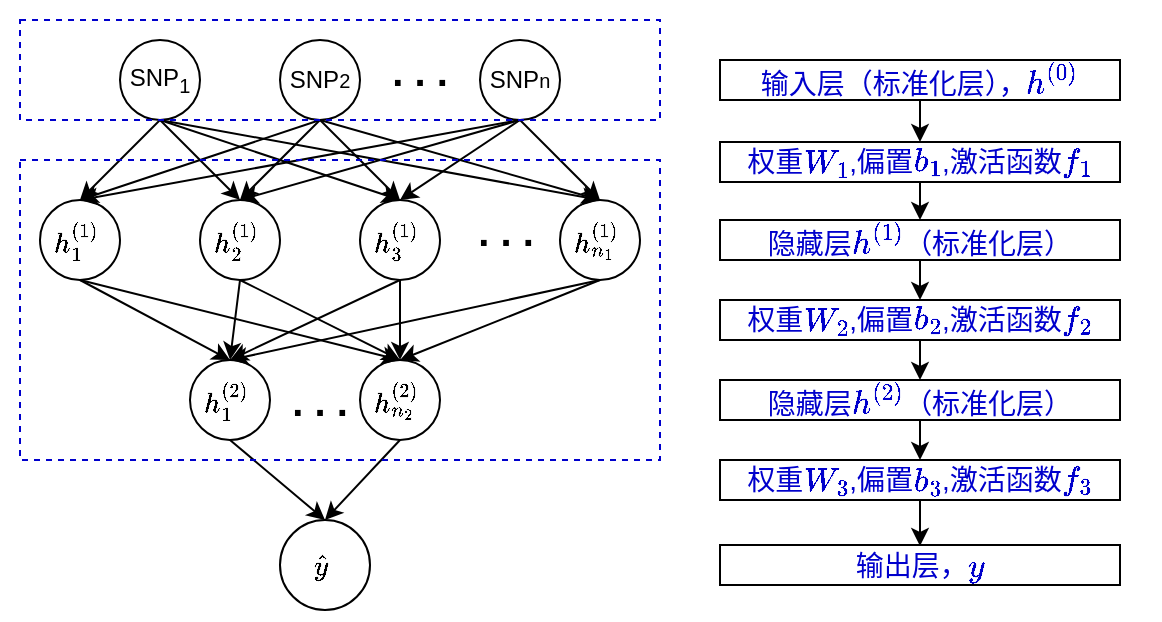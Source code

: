 <mxfile version="14.2.9" type="github">
  <diagram id="Gv_tjTJuO-C7QSKp1yFk" name="Page-1">
    <mxGraphModel dx="804" dy="478" grid="1" gridSize="10" guides="1" tooltips="1" connect="1" arrows="1" fold="1" page="1" pageScale="1" pageWidth="850" pageHeight="1100" math="1" shadow="0">
      <root>
        <mxCell id="0" />
        <mxCell id="1" parent="0" />
        <mxCell id="qLEU6Lc94TPWklZHJOM7-94" value="" style="rounded=0;whiteSpace=wrap;html=1;fillColor=none;strokeColor=none;" vertex="1" parent="1">
          <mxGeometry x="100" y="60" width="580" height="310" as="geometry" />
        </mxCell>
        <mxCell id="qLEU6Lc94TPWklZHJOM7-1" value="SNP&lt;sub&gt;1&lt;/sub&gt;" style="ellipse;whiteSpace=wrap;html=1;aspect=fixed;" vertex="1" parent="1">
          <mxGeometry x="160" y="80" width="40" height="40" as="geometry" />
        </mxCell>
        <mxCell id="qLEU6Lc94TPWklZHJOM7-2" value="SNP&lt;font size=&quot;1&quot;&gt;2&lt;/font&gt;" style="ellipse;whiteSpace=wrap;html=1;aspect=fixed;" vertex="1" parent="1">
          <mxGeometry x="240" y="80" width="40" height="40" as="geometry" />
        </mxCell>
        <mxCell id="qLEU6Lc94TPWklZHJOM7-3" value="SNP&lt;font size=&quot;1&quot;&gt;n&lt;/font&gt;" style="ellipse;whiteSpace=wrap;html=1;aspect=fixed;" vertex="1" parent="1">
          <mxGeometry x="340" y="80" width="40" height="40" as="geometry" />
        </mxCell>
        <mxCell id="qLEU6Lc94TPWklZHJOM7-4" value="&lt;b&gt;&lt;font style=&quot;font-size: 20px&quot;&gt;. . .&lt;/font&gt;&lt;/b&gt;" style="text;html=1;strokeColor=none;fillColor=none;align=center;verticalAlign=middle;whiteSpace=wrap;rounded=0;" vertex="1" parent="1">
          <mxGeometry x="290" y="85" width="40" height="20" as="geometry" />
        </mxCell>
        <mxCell id="qLEU6Lc94TPWklZHJOM7-5" value="" style="endArrow=classic;html=1;exitX=0.5;exitY=1;exitDx=0;exitDy=0;entryX=0.5;entryY=0;entryDx=0;entryDy=0;" edge="1" parent="1" source="qLEU6Lc94TPWklZHJOM7-1" target="qLEU6Lc94TPWklZHJOM7-6">
          <mxGeometry width="50" height="50" relative="1" as="geometry">
            <mxPoint x="170" y="170" as="sourcePoint" />
            <mxPoint x="120" y="150" as="targetPoint" />
          </mxGeometry>
        </mxCell>
        <mxCell id="qLEU6Lc94TPWklZHJOM7-6" value="`h_1^{(1)}`&amp;nbsp;" style="ellipse;whiteSpace=wrap;html=1;aspect=fixed;" vertex="1" parent="1">
          <mxGeometry x="120" y="160" width="40" height="40" as="geometry" />
        </mxCell>
        <mxCell id="qLEU6Lc94TPWklZHJOM7-7" value="`h_2^{(1)}`&amp;nbsp;" style="ellipse;whiteSpace=wrap;html=1;aspect=fixed;" vertex="1" parent="1">
          <mxGeometry x="200" y="160" width="40" height="40" as="geometry" />
        </mxCell>
        <mxCell id="qLEU6Lc94TPWklZHJOM7-8" value="`h_3^{(1)}`&amp;nbsp;" style="ellipse;whiteSpace=wrap;html=1;aspect=fixed;" vertex="1" parent="1">
          <mxGeometry x="280" y="160" width="40" height="40" as="geometry" />
        </mxCell>
        <mxCell id="qLEU6Lc94TPWklZHJOM7-9" value="`h_{n_1}^{(1)}`&amp;nbsp;" style="ellipse;whiteSpace=wrap;html=1;aspect=fixed;" vertex="1" parent="1">
          <mxGeometry x="380" y="160" width="40" height="40" as="geometry" />
        </mxCell>
        <mxCell id="qLEU6Lc94TPWklZHJOM7-10" value="&lt;b&gt;&lt;font style=&quot;font-size: 20px&quot;&gt;. . .&lt;/font&gt;&lt;/b&gt;" style="text;html=1;strokeColor=none;fillColor=none;align=center;verticalAlign=middle;whiteSpace=wrap;rounded=0;" vertex="1" parent="1">
          <mxGeometry x="333" y="165" width="40" height="20" as="geometry" />
        </mxCell>
        <mxCell id="qLEU6Lc94TPWklZHJOM7-11" value="" style="endArrow=classic;html=1;exitX=0.5;exitY=1;exitDx=0;exitDy=0;" edge="1" parent="1">
          <mxGeometry width="50" height="50" relative="1" as="geometry">
            <mxPoint x="260" y="120" as="sourcePoint" />
            <mxPoint x="220" y="160" as="targetPoint" />
          </mxGeometry>
        </mxCell>
        <mxCell id="qLEU6Lc94TPWklZHJOM7-12" value="" style="endArrow=classic;html=1;exitX=0.5;exitY=1;exitDx=0;exitDy=0;entryX=0.5;entryY=0;entryDx=0;entryDy=0;" edge="1" parent="1" source="qLEU6Lc94TPWklZHJOM7-3" target="qLEU6Lc94TPWklZHJOM7-8">
          <mxGeometry width="50" height="50" relative="1" as="geometry">
            <mxPoint x="345.858" y="117.142" as="sourcePoint" />
            <mxPoint x="309" y="161" as="targetPoint" />
          </mxGeometry>
        </mxCell>
        <mxCell id="qLEU6Lc94TPWklZHJOM7-13" value="" style="endArrow=classic;html=1;exitX=0.5;exitY=1;exitDx=0;exitDy=0;" edge="1" parent="1" source="qLEU6Lc94TPWklZHJOM7-3">
          <mxGeometry width="50" height="50" relative="1" as="geometry">
            <mxPoint x="280" y="270" as="sourcePoint" />
            <mxPoint x="400" y="160" as="targetPoint" />
          </mxGeometry>
        </mxCell>
        <mxCell id="qLEU6Lc94TPWklZHJOM7-14" value="" style="endArrow=classic;html=1;exitX=0.5;exitY=1;exitDx=0;exitDy=0;entryX=0.5;entryY=0;entryDx=0;entryDy=0;" edge="1" parent="1" source="qLEU6Lc94TPWklZHJOM7-3" target="qLEU6Lc94TPWklZHJOM7-6">
          <mxGeometry width="50" height="50" relative="1" as="geometry">
            <mxPoint x="360" y="270" as="sourcePoint" />
            <mxPoint x="410" y="220" as="targetPoint" />
          </mxGeometry>
        </mxCell>
        <mxCell id="qLEU6Lc94TPWklZHJOM7-15" value="" style="endArrow=classic;html=1;exitX=0.5;exitY=1;exitDx=0;exitDy=0;entryX=0.5;entryY=0;entryDx=0;entryDy=0;" edge="1" parent="1" source="qLEU6Lc94TPWklZHJOM7-3" target="qLEU6Lc94TPWklZHJOM7-7">
          <mxGeometry width="50" height="50" relative="1" as="geometry">
            <mxPoint x="360" y="270" as="sourcePoint" />
            <mxPoint x="410" y="220" as="targetPoint" />
          </mxGeometry>
        </mxCell>
        <mxCell id="qLEU6Lc94TPWklZHJOM7-16" value="" style="endArrow=classic;html=1;entryX=0.5;entryY=0;entryDx=0;entryDy=0;" edge="1" parent="1" target="qLEU6Lc94TPWklZHJOM7-7">
          <mxGeometry width="50" height="50" relative="1" as="geometry">
            <mxPoint x="180" y="120" as="sourcePoint" />
            <mxPoint x="230" y="160" as="targetPoint" />
          </mxGeometry>
        </mxCell>
        <mxCell id="qLEU6Lc94TPWklZHJOM7-17" value="" style="endArrow=classic;html=1;entryX=0.5;entryY=0;entryDx=0;entryDy=0;" edge="1" parent="1" target="qLEU6Lc94TPWklZHJOM7-8">
          <mxGeometry width="50" height="50" relative="1" as="geometry">
            <mxPoint x="180" y="120" as="sourcePoint" />
            <mxPoint x="390" y="220" as="targetPoint" />
          </mxGeometry>
        </mxCell>
        <mxCell id="qLEU6Lc94TPWklZHJOM7-18" value="" style="endArrow=classic;html=1;exitX=0.5;exitY=1;exitDx=0;exitDy=0;entryX=0.5;entryY=0;entryDx=0;entryDy=0;" edge="1" parent="1" source="qLEU6Lc94TPWklZHJOM7-1" target="qLEU6Lc94TPWklZHJOM7-9">
          <mxGeometry width="50" height="50" relative="1" as="geometry">
            <mxPoint x="340" y="240" as="sourcePoint" />
            <mxPoint x="390" y="190" as="targetPoint" />
          </mxGeometry>
        </mxCell>
        <mxCell id="qLEU6Lc94TPWklZHJOM7-19" value="" style="endArrow=classic;html=1;exitX=0.5;exitY=1;exitDx=0;exitDy=0;entryX=0.5;entryY=0;entryDx=0;entryDy=0;" edge="1" parent="1" source="qLEU6Lc94TPWklZHJOM7-2" target="qLEU6Lc94TPWklZHJOM7-6">
          <mxGeometry width="50" height="50" relative="1" as="geometry">
            <mxPoint x="340" y="240" as="sourcePoint" />
            <mxPoint x="390" y="190" as="targetPoint" />
          </mxGeometry>
        </mxCell>
        <mxCell id="qLEU6Lc94TPWklZHJOM7-20" value="" style="endArrow=classic;html=1;exitX=0.5;exitY=1;exitDx=0;exitDy=0;entryX=0.5;entryY=0;entryDx=0;entryDy=0;" edge="1" parent="1" source="qLEU6Lc94TPWklZHJOM7-2" target="qLEU6Lc94TPWklZHJOM7-8">
          <mxGeometry width="50" height="50" relative="1" as="geometry">
            <mxPoint x="310" y="350" as="sourcePoint" />
            <mxPoint x="390" y="190" as="targetPoint" />
          </mxGeometry>
        </mxCell>
        <mxCell id="qLEU6Lc94TPWklZHJOM7-21" value="" style="endArrow=classic;html=1;exitX=0.5;exitY=1;exitDx=0;exitDy=0;entryX=0.5;entryY=0;entryDx=0;entryDy=0;" edge="1" parent="1" source="qLEU6Lc94TPWklZHJOM7-2" target="qLEU6Lc94TPWklZHJOM7-9">
          <mxGeometry width="50" height="50" relative="1" as="geometry">
            <mxPoint x="340" y="240" as="sourcePoint" />
            <mxPoint x="390" y="190" as="targetPoint" />
          </mxGeometry>
        </mxCell>
        <mxCell id="qLEU6Lc94TPWklZHJOM7-60" style="rounded=0;orthogonalLoop=1;jettySize=auto;html=1;exitX=0.5;exitY=1;exitDx=0;exitDy=0;entryX=0.5;entryY=0;entryDx=0;entryDy=0;" edge="1" parent="1" source="qLEU6Lc94TPWklZHJOM7-26" target="qLEU6Lc94TPWklZHJOM7-51">
          <mxGeometry relative="1" as="geometry" />
        </mxCell>
        <mxCell id="qLEU6Lc94TPWklZHJOM7-26" value="`h_1^{(2)}`&amp;nbsp;" style="ellipse;whiteSpace=wrap;html=1;aspect=fixed;" vertex="1" parent="1">
          <mxGeometry x="195" y="240" width="40" height="40" as="geometry" />
        </mxCell>
        <mxCell id="qLEU6Lc94TPWklZHJOM7-29" value="`h_{n_2}^{(2)}`&amp;nbsp;" style="ellipse;whiteSpace=wrap;html=1;aspect=fixed;" vertex="1" parent="1">
          <mxGeometry x="280" y="240" width="40" height="40" as="geometry" />
        </mxCell>
        <mxCell id="qLEU6Lc94TPWklZHJOM7-30" value="&lt;b&gt;&lt;font style=&quot;font-size: 20px&quot;&gt;. . .&lt;/font&gt;&lt;/b&gt;" style="text;html=1;strokeColor=none;fillColor=none;align=center;verticalAlign=middle;whiteSpace=wrap;rounded=0;" vertex="1" parent="1">
          <mxGeometry x="240" y="250" width="40" height="20" as="geometry" />
        </mxCell>
        <mxCell id="qLEU6Lc94TPWklZHJOM7-31" value="" style="endArrow=classic;html=1;exitX=0.5;exitY=1;exitDx=0;exitDy=0;entryX=0.5;entryY=0;entryDx=0;entryDy=0;" edge="1" parent="1" source="qLEU6Lc94TPWklZHJOM7-6" target="qLEU6Lc94TPWklZHJOM7-26">
          <mxGeometry width="50" height="50" relative="1" as="geometry">
            <mxPoint x="20" y="280" as="sourcePoint" />
            <mxPoint x="70" y="230" as="targetPoint" />
          </mxGeometry>
        </mxCell>
        <mxCell id="qLEU6Lc94TPWklZHJOM7-32" value="" style="endArrow=classic;html=1;exitX=0.5;exitY=1;exitDx=0;exitDy=0;entryX=0.5;entryY=0;entryDx=0;entryDy=0;" edge="1" parent="1" source="qLEU6Lc94TPWklZHJOM7-7" target="qLEU6Lc94TPWklZHJOM7-26">
          <mxGeometry width="50" height="50" relative="1" as="geometry">
            <mxPoint x="150" y="210" as="sourcePoint" />
            <mxPoint x="150" y="250" as="targetPoint" />
          </mxGeometry>
        </mxCell>
        <mxCell id="qLEU6Lc94TPWklZHJOM7-33" value="" style="endArrow=classic;html=1;exitX=0.5;exitY=1;exitDx=0;exitDy=0;entryX=0.5;entryY=0;entryDx=0;entryDy=0;" edge="1" parent="1" source="qLEU6Lc94TPWklZHJOM7-8" target="qLEU6Lc94TPWklZHJOM7-26">
          <mxGeometry width="50" height="50" relative="1" as="geometry">
            <mxPoint x="160" y="220" as="sourcePoint" />
            <mxPoint x="160" y="260" as="targetPoint" />
          </mxGeometry>
        </mxCell>
        <mxCell id="qLEU6Lc94TPWklZHJOM7-34" value="" style="endArrow=classic;html=1;exitX=0.5;exitY=1;exitDx=0;exitDy=0;entryX=0.5;entryY=0;entryDx=0;entryDy=0;" edge="1" parent="1" source="qLEU6Lc94TPWklZHJOM7-9" target="qLEU6Lc94TPWklZHJOM7-26">
          <mxGeometry width="50" height="50" relative="1" as="geometry">
            <mxPoint x="170" y="230" as="sourcePoint" />
            <mxPoint x="170" y="270" as="targetPoint" />
          </mxGeometry>
        </mxCell>
        <mxCell id="qLEU6Lc94TPWklZHJOM7-43" value="" style="endArrow=classic;html=1;exitX=0.5;exitY=1;exitDx=0;exitDy=0;entryX=0.5;entryY=0;entryDx=0;entryDy=0;" edge="1" parent="1" source="qLEU6Lc94TPWklZHJOM7-6" target="qLEU6Lc94TPWklZHJOM7-29">
          <mxGeometry width="50" height="50" relative="1" as="geometry">
            <mxPoint x="260" y="320" as="sourcePoint" />
            <mxPoint x="260" y="360" as="targetPoint" />
          </mxGeometry>
        </mxCell>
        <mxCell id="qLEU6Lc94TPWklZHJOM7-44" value="" style="endArrow=classic;html=1;exitX=0.5;exitY=1;exitDx=0;exitDy=0;entryX=0.5;entryY=0;entryDx=0;entryDy=0;" edge="1" parent="1" source="qLEU6Lc94TPWklZHJOM7-7" target="qLEU6Lc94TPWklZHJOM7-29">
          <mxGeometry width="50" height="50" relative="1" as="geometry">
            <mxPoint x="270" y="330" as="sourcePoint" />
            <mxPoint x="270" y="370" as="targetPoint" />
          </mxGeometry>
        </mxCell>
        <mxCell id="qLEU6Lc94TPWklZHJOM7-45" value="" style="endArrow=classic;html=1;exitX=0.5;exitY=1;exitDx=0;exitDy=0;entryX=0.5;entryY=0;entryDx=0;entryDy=0;" edge="1" parent="1" source="qLEU6Lc94TPWklZHJOM7-8" target="qLEU6Lc94TPWklZHJOM7-29">
          <mxGeometry width="50" height="50" relative="1" as="geometry">
            <mxPoint x="280" y="340" as="sourcePoint" />
            <mxPoint x="280" y="380" as="targetPoint" />
          </mxGeometry>
        </mxCell>
        <mxCell id="qLEU6Lc94TPWklZHJOM7-46" value="" style="endArrow=classic;html=1;exitX=0.5;exitY=1;exitDx=0;exitDy=0;entryX=0.5;entryY=0;entryDx=0;entryDy=0;" edge="1" parent="1" source="qLEU6Lc94TPWklZHJOM7-9" target="qLEU6Lc94TPWklZHJOM7-29">
          <mxGeometry width="50" height="50" relative="1" as="geometry">
            <mxPoint x="290" y="350" as="sourcePoint" />
            <mxPoint x="290" y="390" as="targetPoint" />
          </mxGeometry>
        </mxCell>
        <mxCell id="qLEU6Lc94TPWklZHJOM7-51" value="`\hat{y}`&amp;nbsp;" style="ellipse;whiteSpace=wrap;html=1;aspect=fixed;strokeWidth=1;fillColor=none;gradientColor=#ffffff;" vertex="1" parent="1">
          <mxGeometry x="240" y="320" width="45" height="45" as="geometry" />
        </mxCell>
        <mxCell id="qLEU6Lc94TPWklZHJOM7-56" value="" style="rounded=0;whiteSpace=wrap;html=1;dashed=1;strokeColor=#0000CC;strokeWidth=1;fillColor=none;gradientColor=#ffffff;" vertex="1" parent="1">
          <mxGeometry x="110" y="70" width="320" height="50" as="geometry" />
        </mxCell>
        <mxCell id="qLEU6Lc94TPWklZHJOM7-57" value="&lt;font color=&quot;#0000cc&quot; style=&quot;font-size: 14px&quot;&gt;输入层（标准化层），`h^{(0)}`&lt;/font&gt;" style="text;html=1;fillColor=none;align=center;verticalAlign=middle;whiteSpace=wrap;rounded=0;labelBorderColor=none;labelBackgroundColor=none;strokeColor=#000000;" vertex="1" parent="1">
          <mxGeometry x="460" y="90" width="200" height="20" as="geometry" />
        </mxCell>
        <mxCell id="qLEU6Lc94TPWklZHJOM7-61" value="" style="endArrow=classic;html=1;exitX=0.5;exitY=1;exitDx=0;exitDy=0;entryX=0.5;entryY=0;entryDx=0;entryDy=0;" edge="1" parent="1" source="qLEU6Lc94TPWklZHJOM7-29" target="qLEU6Lc94TPWklZHJOM7-51">
          <mxGeometry width="50" height="50" relative="1" as="geometry">
            <mxPoint x="400" y="320" as="sourcePoint" />
            <mxPoint x="450" y="270" as="targetPoint" />
          </mxGeometry>
        </mxCell>
        <mxCell id="qLEU6Lc94TPWklZHJOM7-62" value="" style="rounded=0;whiteSpace=wrap;html=1;fillColor=none;dashed=1;strokeColor=#0000CC;" vertex="1" parent="1">
          <mxGeometry x="110" y="140" width="320" height="150" as="geometry" />
        </mxCell>
        <mxCell id="qLEU6Lc94TPWklZHJOM7-74" value="&lt;font color=&quot;#0000cc&quot; style=&quot;font-size: 14px&quot;&gt;权重`W_1`,偏置` b_1`&lt;/font&gt;&lt;span style=&quot;color: rgb(0 , 0 , 204) ; font-size: 14px&quot;&gt;,激活函数`f_1`&lt;/span&gt;" style="text;html=1;fillColor=none;align=center;verticalAlign=middle;whiteSpace=wrap;rounded=0;labelBorderColor=none;labelBackgroundColor=none;strokeColor=#000000;" vertex="1" parent="1">
          <mxGeometry x="460" y="131" width="200" height="20" as="geometry" />
        </mxCell>
        <mxCell id="qLEU6Lc94TPWklZHJOM7-75" value="&lt;font color=&quot;#0000cc&quot; style=&quot;font-size: 14px&quot;&gt;隐藏层`h^{(1)}`（标准化层）&lt;/font&gt;" style="text;html=1;fillColor=none;align=center;verticalAlign=middle;whiteSpace=wrap;rounded=0;labelBorderColor=none;labelBackgroundColor=none;strokeColor=#000000;" vertex="1" parent="1">
          <mxGeometry x="460" y="170" width="200" height="20" as="geometry" />
        </mxCell>
        <mxCell id="qLEU6Lc94TPWklZHJOM7-76" value="&lt;font style=&quot;font-size: 14px&quot;&gt;&lt;font color=&quot;#0000cc&quot; style=&quot;font-size: 14px&quot;&gt;权重`W_2`,偏置` b_2`&lt;/font&gt;&lt;span style=&quot;color: rgb(0 , 0 , 204)&quot;&gt;,激活函数`f_2`&lt;/span&gt;&lt;/font&gt;" style="text;html=1;fillColor=none;align=center;verticalAlign=middle;whiteSpace=wrap;rounded=0;labelBorderColor=none;labelBackgroundColor=none;strokeColor=#000000;" vertex="1" parent="1">
          <mxGeometry x="460" y="210" width="200" height="20" as="geometry" />
        </mxCell>
        <mxCell id="qLEU6Lc94TPWklZHJOM7-79" value="&lt;font color=&quot;#0000cc&quot; style=&quot;font-size: 14px&quot;&gt;隐藏层`h^{(2)}`（标准化层）&lt;/font&gt;" style="text;html=1;fillColor=none;align=center;verticalAlign=middle;whiteSpace=wrap;rounded=0;labelBorderColor=none;labelBackgroundColor=none;strokeColor=#000000;" vertex="1" parent="1">
          <mxGeometry x="460" y="250" width="200" height="20" as="geometry" />
        </mxCell>
        <mxCell id="qLEU6Lc94TPWklZHJOM7-80" value="&lt;font color=&quot;#0000cc&quot; style=&quot;font-size: 14px&quot;&gt;输出层，`y`&lt;/font&gt;" style="text;html=1;fillColor=none;align=center;verticalAlign=middle;whiteSpace=wrap;rounded=0;labelBorderColor=none;labelBackgroundColor=none;strokeColor=#000000;" vertex="1" parent="1">
          <mxGeometry x="460" y="332.5" width="200" height="20" as="geometry" />
        </mxCell>
        <mxCell id="qLEU6Lc94TPWklZHJOM7-81" value="" style="endArrow=classic;html=1;exitX=0.5;exitY=1;exitDx=0;exitDy=0;entryX=0.5;entryY=0;entryDx=0;entryDy=0;" edge="1" parent="1" source="qLEU6Lc94TPWklZHJOM7-57" target="qLEU6Lc94TPWklZHJOM7-74">
          <mxGeometry width="50" height="50" relative="1" as="geometry">
            <mxPoint x="400" y="320" as="sourcePoint" />
            <mxPoint x="535" y="130" as="targetPoint" />
          </mxGeometry>
        </mxCell>
        <mxCell id="qLEU6Lc94TPWklZHJOM7-83" value="" style="endArrow=classic;html=1;entryX=0.5;entryY=0;entryDx=0;entryDy=0;exitX=0.5;exitY=1;exitDx=0;exitDy=0;" edge="1" parent="1" source="qLEU6Lc94TPWklZHJOM7-74" target="qLEU6Lc94TPWklZHJOM7-75">
          <mxGeometry width="50" height="50" relative="1" as="geometry">
            <mxPoint x="535" y="151" as="sourcePoint" />
            <mxPoint x="535" y="170" as="targetPoint" />
          </mxGeometry>
        </mxCell>
        <mxCell id="qLEU6Lc94TPWklZHJOM7-86" value="" style="endArrow=classic;html=1;entryX=0.5;entryY=0;entryDx=0;entryDy=0;exitX=0.5;exitY=1;exitDx=0;exitDy=0;" edge="1" parent="1" source="qLEU6Lc94TPWklZHJOM7-75" target="qLEU6Lc94TPWklZHJOM7-76">
          <mxGeometry width="50" height="50" relative="1" as="geometry">
            <mxPoint x="535" y="190" as="sourcePoint" />
            <mxPoint x="535" y="210" as="targetPoint" />
          </mxGeometry>
        </mxCell>
        <mxCell id="qLEU6Lc94TPWklZHJOM7-88" value="" style="endArrow=classic;html=1;entryX=0.5;entryY=0;entryDx=0;entryDy=0;exitX=0.5;exitY=1;exitDx=0;exitDy=0;" edge="1" parent="1" source="qLEU6Lc94TPWklZHJOM7-76" target="qLEU6Lc94TPWklZHJOM7-79">
          <mxGeometry width="50" height="50" relative="1" as="geometry">
            <mxPoint x="480" y="220" as="sourcePoint" />
            <mxPoint x="530" y="170" as="targetPoint" />
          </mxGeometry>
        </mxCell>
        <mxCell id="qLEU6Lc94TPWklZHJOM7-91" value="&lt;font style=&quot;font-size: 14px&quot;&gt;&lt;font color=&quot;#0000cc&quot; style=&quot;font-size: 14px&quot;&gt;权重`W_3`,偏置` b_3`&lt;/font&gt;&lt;span style=&quot;color: rgb(0 , 0 , 204)&quot;&gt;,激活函数`f_3`&lt;/span&gt;&lt;/font&gt;" style="text;html=1;fillColor=none;align=center;verticalAlign=middle;whiteSpace=wrap;rounded=0;labelBorderColor=none;labelBackgroundColor=none;strokeColor=#000000;" vertex="1" parent="1">
          <mxGeometry x="460" y="290" width="200" height="20" as="geometry" />
        </mxCell>
        <mxCell id="qLEU6Lc94TPWklZHJOM7-92" value="" style="endArrow=classic;html=1;exitX=0.5;exitY=1;exitDx=0;exitDy=0;" edge="1" parent="1" source="qLEU6Lc94TPWklZHJOM7-79" target="qLEU6Lc94TPWklZHJOM7-91">
          <mxGeometry width="50" height="50" relative="1" as="geometry">
            <mxPoint x="430" y="190" as="sourcePoint" />
            <mxPoint x="480" y="140" as="targetPoint" />
          </mxGeometry>
        </mxCell>
        <mxCell id="qLEU6Lc94TPWklZHJOM7-93" value="" style="endArrow=classic;html=1;exitX=0.5;exitY=1;exitDx=0;exitDy=0;" edge="1" parent="1" source="qLEU6Lc94TPWklZHJOM7-91">
          <mxGeometry width="50" height="50" relative="1" as="geometry">
            <mxPoint x="430" y="190" as="sourcePoint" />
            <mxPoint x="560" y="333" as="targetPoint" />
          </mxGeometry>
        </mxCell>
      </root>
    </mxGraphModel>
  </diagram>
</mxfile>

